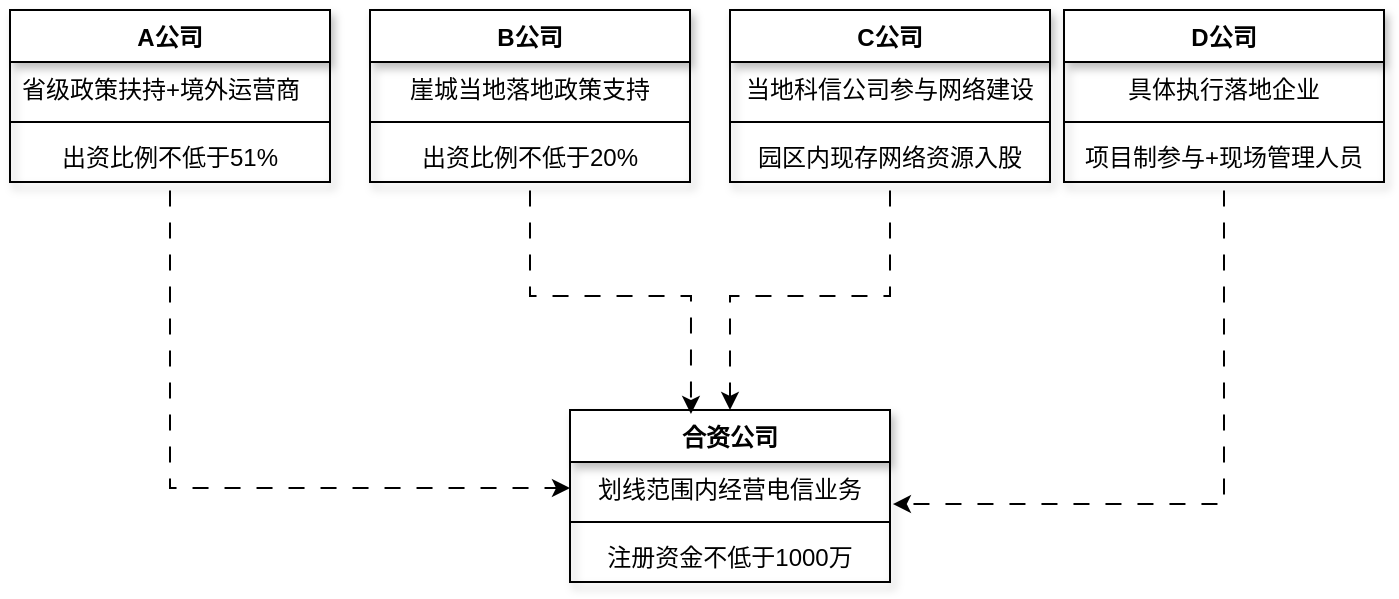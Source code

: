 <mxfile version="26.2.15">
  <diagram name="第 1 页" id="puRWaRE7SmD-kbu9JhU4">
    <mxGraphModel dx="938" dy="640" grid="1" gridSize="10" guides="1" tooltips="1" connect="1" arrows="1" fold="1" page="1" pageScale="1" pageWidth="827" pageHeight="1169" math="0" shadow="0">
      <root>
        <mxCell id="0" />
        <mxCell id="1" parent="0" />
        <mxCell id="GFWfb-2y6AQstuYjV_qf-127" style="edgeStyle=orthogonalEdgeStyle;rounded=0;orthogonalLoop=1;jettySize=auto;html=1;entryX=0;entryY=0.5;entryDx=0;entryDy=0;flowAnimation=1;" edge="1" parent="1" source="GFWfb-2y6AQstuYjV_qf-26" target="GFWfb-2y6AQstuYjV_qf-117">
          <mxGeometry relative="1" as="geometry" />
        </mxCell>
        <mxCell id="GFWfb-2y6AQstuYjV_qf-26" value="A公司" style="swimlane;fontStyle=1;align=center;verticalAlign=top;childLayout=stackLayout;horizontal=1;startSize=26;horizontalStack=0;resizeParent=1;resizeParentMax=0;resizeLast=0;collapsible=1;marginBottom=0;whiteSpace=wrap;html=1;shadow=1;" vertex="1" parent="1">
          <mxGeometry x="60" y="260" width="160" height="86" as="geometry">
            <mxRectangle x="140" y="260" width="100" height="30" as="alternateBounds" />
          </mxGeometry>
        </mxCell>
        <mxCell id="GFWfb-2y6AQstuYjV_qf-27" value="省级政策扶持+境外运营商" style="text;strokeColor=none;fillColor=none;align=left;verticalAlign=top;spacingLeft=4;spacingRight=4;overflow=hidden;rotatable=0;points=[[0,0.5],[1,0.5]];portConstraint=eastwest;whiteSpace=wrap;html=1;" vertex="1" parent="GFWfb-2y6AQstuYjV_qf-26">
          <mxGeometry y="26" width="160" height="26" as="geometry" />
        </mxCell>
        <mxCell id="GFWfb-2y6AQstuYjV_qf-28" value="" style="line;strokeWidth=1;fillColor=none;align=left;verticalAlign=middle;spacingTop=-1;spacingLeft=3;spacingRight=3;rotatable=0;labelPosition=right;points=[];portConstraint=eastwest;strokeColor=inherit;" vertex="1" parent="GFWfb-2y6AQstuYjV_qf-26">
          <mxGeometry y="52" width="160" height="8" as="geometry" />
        </mxCell>
        <mxCell id="GFWfb-2y6AQstuYjV_qf-29" value="出资比例不低于51%" style="text;strokeColor=none;fillColor=none;align=center;verticalAlign=top;spacingLeft=4;spacingRight=4;overflow=hidden;rotatable=0;points=[[0,0.5],[1,0.5]];portConstraint=eastwest;whiteSpace=wrap;html=1;" vertex="1" parent="GFWfb-2y6AQstuYjV_qf-26">
          <mxGeometry y="60" width="160" height="26" as="geometry" />
        </mxCell>
        <mxCell id="GFWfb-2y6AQstuYjV_qf-100" value="B公司" style="swimlane;fontStyle=1;align=center;verticalAlign=top;childLayout=stackLayout;horizontal=1;startSize=26;horizontalStack=0;resizeParent=1;resizeParentMax=0;resizeLast=0;collapsible=1;marginBottom=0;whiteSpace=wrap;html=1;shadow=1;" vertex="1" parent="1">
          <mxGeometry x="240" y="260" width="160" height="86" as="geometry">
            <mxRectangle x="140" y="260" width="100" height="30" as="alternateBounds" />
          </mxGeometry>
        </mxCell>
        <mxCell id="GFWfb-2y6AQstuYjV_qf-101" value="崖城当地落地政策支持" style="text;strokeColor=none;fillColor=none;align=center;verticalAlign=top;spacingLeft=4;spacingRight=4;overflow=hidden;rotatable=0;points=[[0,0.5],[1,0.5]];portConstraint=eastwest;whiteSpace=wrap;html=1;" vertex="1" parent="GFWfb-2y6AQstuYjV_qf-100">
          <mxGeometry y="26" width="160" height="26" as="geometry" />
        </mxCell>
        <mxCell id="GFWfb-2y6AQstuYjV_qf-102" value="" style="line;strokeWidth=1;fillColor=none;align=left;verticalAlign=middle;spacingTop=-1;spacingLeft=3;spacingRight=3;rotatable=0;labelPosition=right;points=[];portConstraint=eastwest;strokeColor=inherit;" vertex="1" parent="GFWfb-2y6AQstuYjV_qf-100">
          <mxGeometry y="52" width="160" height="8" as="geometry" />
        </mxCell>
        <mxCell id="GFWfb-2y6AQstuYjV_qf-103" value="出资比例不低于20%" style="text;strokeColor=none;fillColor=none;align=center;verticalAlign=top;spacingLeft=4;spacingRight=4;overflow=hidden;rotatable=0;points=[[0,0.5],[1,0.5]];portConstraint=eastwest;whiteSpace=wrap;html=1;" vertex="1" parent="GFWfb-2y6AQstuYjV_qf-100">
          <mxGeometry y="60" width="160" height="26" as="geometry" />
        </mxCell>
        <mxCell id="GFWfb-2y6AQstuYjV_qf-120" value="" style="edgeStyle=orthogonalEdgeStyle;rounded=0;orthogonalLoop=1;jettySize=auto;html=1;flowAnimation=1;" edge="1" parent="1" source="GFWfb-2y6AQstuYjV_qf-104" target="GFWfb-2y6AQstuYjV_qf-116">
          <mxGeometry relative="1" as="geometry" />
        </mxCell>
        <mxCell id="GFWfb-2y6AQstuYjV_qf-104" value="C公司" style="swimlane;fontStyle=1;align=center;verticalAlign=top;childLayout=stackLayout;horizontal=1;startSize=26;horizontalStack=0;resizeParent=1;resizeParentMax=0;resizeLast=0;collapsible=1;marginBottom=0;whiteSpace=wrap;html=1;shadow=1;" vertex="1" parent="1">
          <mxGeometry x="420" y="260" width="160" height="86" as="geometry">
            <mxRectangle x="140" y="260" width="100" height="30" as="alternateBounds" />
          </mxGeometry>
        </mxCell>
        <mxCell id="GFWfb-2y6AQstuYjV_qf-105" value="当地科信公司参与网络建设" style="text;strokeColor=none;fillColor=none;align=center;verticalAlign=top;spacingLeft=4;spacingRight=4;overflow=hidden;rotatable=0;points=[[0,0.5],[1,0.5]];portConstraint=eastwest;whiteSpace=wrap;html=1;shadow=1;" vertex="1" parent="GFWfb-2y6AQstuYjV_qf-104">
          <mxGeometry y="26" width="160" height="26" as="geometry" />
        </mxCell>
        <mxCell id="GFWfb-2y6AQstuYjV_qf-106" value="" style="line;strokeWidth=1;fillColor=none;align=left;verticalAlign=middle;spacingTop=-1;spacingLeft=3;spacingRight=3;rotatable=0;labelPosition=right;points=[];portConstraint=eastwest;strokeColor=inherit;" vertex="1" parent="GFWfb-2y6AQstuYjV_qf-104">
          <mxGeometry y="52" width="160" height="8" as="geometry" />
        </mxCell>
        <mxCell id="GFWfb-2y6AQstuYjV_qf-107" value="园区内现存网络资源入股" style="text;strokeColor=none;fillColor=none;align=center;verticalAlign=top;spacingLeft=4;spacingRight=4;overflow=hidden;rotatable=0;points=[[0,0.5],[1,0.5]];portConstraint=eastwest;whiteSpace=wrap;html=1;" vertex="1" parent="GFWfb-2y6AQstuYjV_qf-104">
          <mxGeometry y="60" width="160" height="26" as="geometry" />
        </mxCell>
        <mxCell id="GFWfb-2y6AQstuYjV_qf-108" value="D公司" style="swimlane;fontStyle=1;align=center;verticalAlign=top;childLayout=stackLayout;horizontal=1;startSize=26;horizontalStack=0;resizeParent=1;resizeParentMax=0;resizeLast=0;collapsible=1;marginBottom=0;whiteSpace=wrap;html=1;shadow=1;" vertex="1" parent="1">
          <mxGeometry x="587" y="260" width="160" height="86" as="geometry">
            <mxRectangle x="140" y="260" width="100" height="30" as="alternateBounds" />
          </mxGeometry>
        </mxCell>
        <mxCell id="GFWfb-2y6AQstuYjV_qf-109" value="具体执行落地企业" style="text;strokeColor=none;fillColor=none;align=center;verticalAlign=top;spacingLeft=4;spacingRight=4;overflow=hidden;rotatable=0;points=[[0,0.5],[1,0.5]];portConstraint=eastwest;whiteSpace=wrap;html=1;" vertex="1" parent="GFWfb-2y6AQstuYjV_qf-108">
          <mxGeometry y="26" width="160" height="26" as="geometry" />
        </mxCell>
        <mxCell id="GFWfb-2y6AQstuYjV_qf-110" value="" style="line;strokeWidth=1;fillColor=none;align=left;verticalAlign=middle;spacingTop=-1;spacingLeft=3;spacingRight=3;rotatable=0;labelPosition=right;points=[];portConstraint=eastwest;strokeColor=inherit;" vertex="1" parent="GFWfb-2y6AQstuYjV_qf-108">
          <mxGeometry y="52" width="160" height="8" as="geometry" />
        </mxCell>
        <mxCell id="GFWfb-2y6AQstuYjV_qf-111" value="项目制参与+现场管理人员" style="text;strokeColor=none;fillColor=none;align=center;verticalAlign=top;spacingLeft=4;spacingRight=4;overflow=hidden;rotatable=0;points=[[0,0.5],[1,0.5]];portConstraint=eastwest;whiteSpace=wrap;html=1;" vertex="1" parent="GFWfb-2y6AQstuYjV_qf-108">
          <mxGeometry y="60" width="160" height="26" as="geometry" />
        </mxCell>
        <mxCell id="GFWfb-2y6AQstuYjV_qf-116" value="合资公司" style="swimlane;fontStyle=1;align=center;verticalAlign=top;childLayout=stackLayout;horizontal=1;startSize=26;horizontalStack=0;resizeParent=1;resizeParentMax=0;resizeLast=0;collapsible=1;marginBottom=0;whiteSpace=wrap;html=1;shadow=1;" vertex="1" parent="1">
          <mxGeometry x="340" y="460" width="160" height="86" as="geometry">
            <mxRectangle x="140" y="260" width="100" height="30" as="alternateBounds" />
          </mxGeometry>
        </mxCell>
        <mxCell id="GFWfb-2y6AQstuYjV_qf-117" value="划线范围内经营电信业务" style="text;strokeColor=none;fillColor=none;align=center;verticalAlign=top;spacingLeft=4;spacingRight=4;overflow=hidden;rotatable=0;points=[[0,0.5],[1,0.5]];portConstraint=eastwest;whiteSpace=wrap;html=1;" vertex="1" parent="GFWfb-2y6AQstuYjV_qf-116">
          <mxGeometry y="26" width="160" height="26" as="geometry" />
        </mxCell>
        <mxCell id="GFWfb-2y6AQstuYjV_qf-118" value="" style="line;strokeWidth=1;fillColor=none;align=left;verticalAlign=middle;spacingTop=-1;spacingLeft=3;spacingRight=3;rotatable=0;labelPosition=right;points=[];portConstraint=eastwest;strokeColor=inherit;" vertex="1" parent="GFWfb-2y6AQstuYjV_qf-116">
          <mxGeometry y="52" width="160" height="8" as="geometry" />
        </mxCell>
        <mxCell id="GFWfb-2y6AQstuYjV_qf-119" value="注册资金不低于1000万" style="text;strokeColor=none;fillColor=none;align=center;verticalAlign=top;spacingLeft=4;spacingRight=4;overflow=hidden;rotatable=0;points=[[0,0.5],[1,0.5]];portConstraint=eastwest;whiteSpace=wrap;html=1;" vertex="1" parent="GFWfb-2y6AQstuYjV_qf-116">
          <mxGeometry y="60" width="160" height="26" as="geometry" />
        </mxCell>
        <mxCell id="GFWfb-2y6AQstuYjV_qf-121" style="edgeStyle=orthogonalEdgeStyle;rounded=0;orthogonalLoop=1;jettySize=auto;html=1;entryX=1.009;entryY=0.808;entryDx=0;entryDy=0;entryPerimeter=0;flowAnimation=1;" edge="1" parent="1" source="GFWfb-2y6AQstuYjV_qf-108" target="GFWfb-2y6AQstuYjV_qf-117">
          <mxGeometry relative="1" as="geometry" />
        </mxCell>
        <mxCell id="GFWfb-2y6AQstuYjV_qf-124" style="edgeStyle=orthogonalEdgeStyle;rounded=0;orthogonalLoop=1;jettySize=auto;html=1;entryX=0.378;entryY=0.023;entryDx=0;entryDy=0;entryPerimeter=0;flowAnimation=1;" edge="1" parent="1" source="GFWfb-2y6AQstuYjV_qf-100" target="GFWfb-2y6AQstuYjV_qf-116">
          <mxGeometry relative="1" as="geometry" />
        </mxCell>
      </root>
    </mxGraphModel>
  </diagram>
</mxfile>
